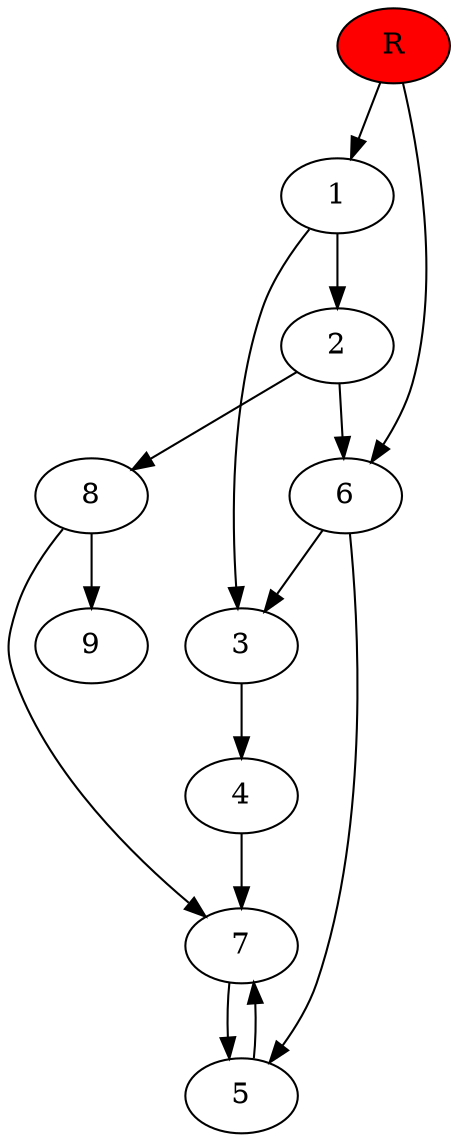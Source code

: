 digraph prb21701 {
	1
	2
	3
	4
	5
	6
	7
	8
	R [fillcolor="#ff0000" style=filled]
	1 -> 2
	1 -> 3
	2 -> 6
	2 -> 8
	3 -> 4
	4 -> 7
	5 -> 7
	6 -> 3
	6 -> 5
	7 -> 5
	8 -> 7
	8 -> 9
	R -> 1
	R -> 6
}
